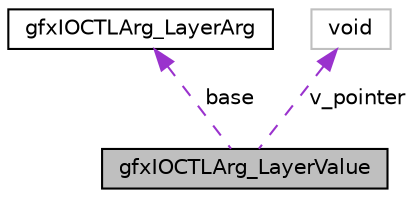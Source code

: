 digraph "gfxIOCTLArg_LayerValue"
{
 // INTERACTIVE_SVG=YES
  edge [fontname="Helvetica",fontsize="10",labelfontname="Helvetica",labelfontsize="10"];
  node [fontname="Helvetica",fontsize="10",shape=record];
  Node1 [label="gfxIOCTLArg_LayerValue",height=0.2,width=0.4,color="black", fillcolor="grey75", style="filled", fontcolor="black"];
  Node2 -> Node1 [dir="back",color="darkorchid3",fontsize="10",style="dashed",label=" base" ,fontname="Helvetica"];
  Node2 [label="gfxIOCTLArg_LayerArg",height=0.2,width=0.4,color="black", fillcolor="white", style="filled",URL="$structgfxIOCTLArg__LayerArg.html",tooltip="This struct represents a basic layer request argument. "];
  Node3 -> Node1 [dir="back",color="darkorchid3",fontsize="10",style="dashed",label=" v_pointer" ,fontname="Helvetica"];
  Node3 [label="void",height=0.2,width=0.4,color="grey75", fillcolor="white", style="filled"];
}
